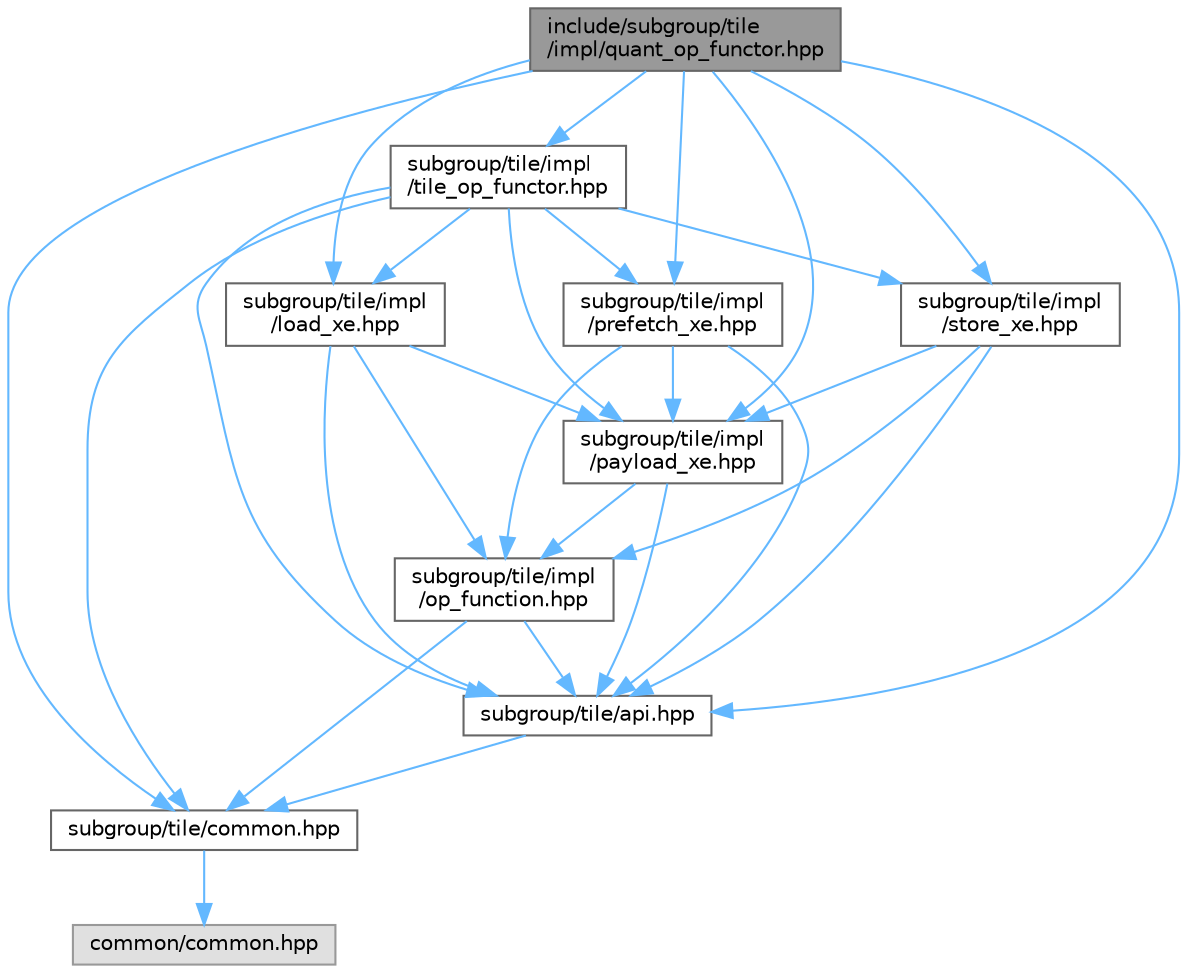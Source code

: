 digraph "include/subgroup/tile/impl/quant_op_functor.hpp"
{
 // LATEX_PDF_SIZE
  bgcolor="transparent";
  edge [fontname=Helvetica,fontsize=10,labelfontname=Helvetica,labelfontsize=10];
  node [fontname=Helvetica,fontsize=10,shape=box,height=0.2,width=0.4];
  Node1 [id="Node000001",label="include/subgroup/tile\l/impl/quant_op_functor.hpp",height=0.2,width=0.4,color="gray40", fillcolor="grey60", style="filled", fontcolor="black",tooltip="C++ API."];
  Node1 -> Node2 [id="edge1_Node000001_Node000002",color="steelblue1",style="solid",tooltip=" "];
  Node2 [id="Node000002",label="subgroup/tile/api.hpp",height=0.2,width=0.4,color="grey40", fillcolor="white", style="filled",URL="$subgroup_2tile_2api_8hpp.html",tooltip="C++ API."];
  Node2 -> Node3 [id="edge2_Node000002_Node000003",color="steelblue1",style="solid",tooltip=" "];
  Node3 [id="Node000003",label="subgroup/tile/common.hpp",height=0.2,width=0.4,color="grey40", fillcolor="white", style="filled",URL="$subgroup_2tile_2common_8hpp.html",tooltip="C++ API."];
  Node3 -> Node4 [id="edge3_Node000003_Node000004",color="steelblue1",style="solid",tooltip=" "];
  Node4 [id="Node000004",label="common/common.hpp",height=0.2,width=0.4,color="grey60", fillcolor="#E0E0E0", style="filled",tooltip=" "];
  Node1 -> Node3 [id="edge4_Node000001_Node000003",color="steelblue1",style="solid",tooltip=" "];
  Node1 -> Node5 [id="edge5_Node000001_Node000005",color="steelblue1",style="solid",tooltip=" "];
  Node5 [id="Node000005",label="subgroup/tile/impl\l/load_xe.hpp",height=0.2,width=0.4,color="grey40", fillcolor="white", style="filled",URL="$load__xe_8hpp.html",tooltip="C++ API."];
  Node5 -> Node2 [id="edge6_Node000005_Node000002",color="steelblue1",style="solid",tooltip=" "];
  Node5 -> Node6 [id="edge7_Node000005_Node000006",color="steelblue1",style="solid",tooltip=" "];
  Node6 [id="Node000006",label="subgroup/tile/impl\l/op_function.hpp",height=0.2,width=0.4,color="grey40", fillcolor="white", style="filled",URL="$op__function_8hpp.html",tooltip="C++ API."];
  Node6 -> Node2 [id="edge8_Node000006_Node000002",color="steelblue1",style="solid",tooltip=" "];
  Node6 -> Node3 [id="edge9_Node000006_Node000003",color="steelblue1",style="solid",tooltip=" "];
  Node5 -> Node7 [id="edge10_Node000005_Node000007",color="steelblue1",style="solid",tooltip=" "];
  Node7 [id="Node000007",label="subgroup/tile/impl\l/payload_xe.hpp",height=0.2,width=0.4,color="grey40", fillcolor="white", style="filled",URL="$payload__xe_8hpp.html",tooltip="C++ API."];
  Node7 -> Node2 [id="edge11_Node000007_Node000002",color="steelblue1",style="solid",tooltip=" "];
  Node7 -> Node6 [id="edge12_Node000007_Node000006",color="steelblue1",style="solid",tooltip=" "];
  Node1 -> Node7 [id="edge13_Node000001_Node000007",color="steelblue1",style="solid",tooltip=" "];
  Node1 -> Node8 [id="edge14_Node000001_Node000008",color="steelblue1",style="solid",tooltip=" "];
  Node8 [id="Node000008",label="subgroup/tile/impl\l/prefetch_xe.hpp",height=0.2,width=0.4,color="grey40", fillcolor="white", style="filled",URL="$prefetch__xe_8hpp.html",tooltip="C++ API."];
  Node8 -> Node2 [id="edge15_Node000008_Node000002",color="steelblue1",style="solid",tooltip=" "];
  Node8 -> Node6 [id="edge16_Node000008_Node000006",color="steelblue1",style="solid",tooltip=" "];
  Node8 -> Node7 [id="edge17_Node000008_Node000007",color="steelblue1",style="solid",tooltip=" "];
  Node1 -> Node9 [id="edge18_Node000001_Node000009",color="steelblue1",style="solid",tooltip=" "];
  Node9 [id="Node000009",label="subgroup/tile/impl\l/store_xe.hpp",height=0.2,width=0.4,color="grey40", fillcolor="white", style="filled",URL="$store__xe_8hpp.html",tooltip="C++ API."];
  Node9 -> Node2 [id="edge19_Node000009_Node000002",color="steelblue1",style="solid",tooltip=" "];
  Node9 -> Node6 [id="edge20_Node000009_Node000006",color="steelblue1",style="solid",tooltip=" "];
  Node9 -> Node7 [id="edge21_Node000009_Node000007",color="steelblue1",style="solid",tooltip=" "];
  Node1 -> Node10 [id="edge22_Node000001_Node000010",color="steelblue1",style="solid",tooltip=" "];
  Node10 [id="Node000010",label="subgroup/tile/impl\l/tile_op_functor.hpp",height=0.2,width=0.4,color="grey40", fillcolor="white", style="filled",URL="$tile__op__functor_8hpp.html",tooltip="C++ API."];
  Node10 -> Node2 [id="edge23_Node000010_Node000002",color="steelblue1",style="solid",tooltip=" "];
  Node10 -> Node3 [id="edge24_Node000010_Node000003",color="steelblue1",style="solid",tooltip=" "];
  Node10 -> Node5 [id="edge25_Node000010_Node000005",color="steelblue1",style="solid",tooltip=" "];
  Node10 -> Node7 [id="edge26_Node000010_Node000007",color="steelblue1",style="solid",tooltip=" "];
  Node10 -> Node8 [id="edge27_Node000010_Node000008",color="steelblue1",style="solid",tooltip=" "];
  Node10 -> Node9 [id="edge28_Node000010_Node000009",color="steelblue1",style="solid",tooltip=" "];
}
